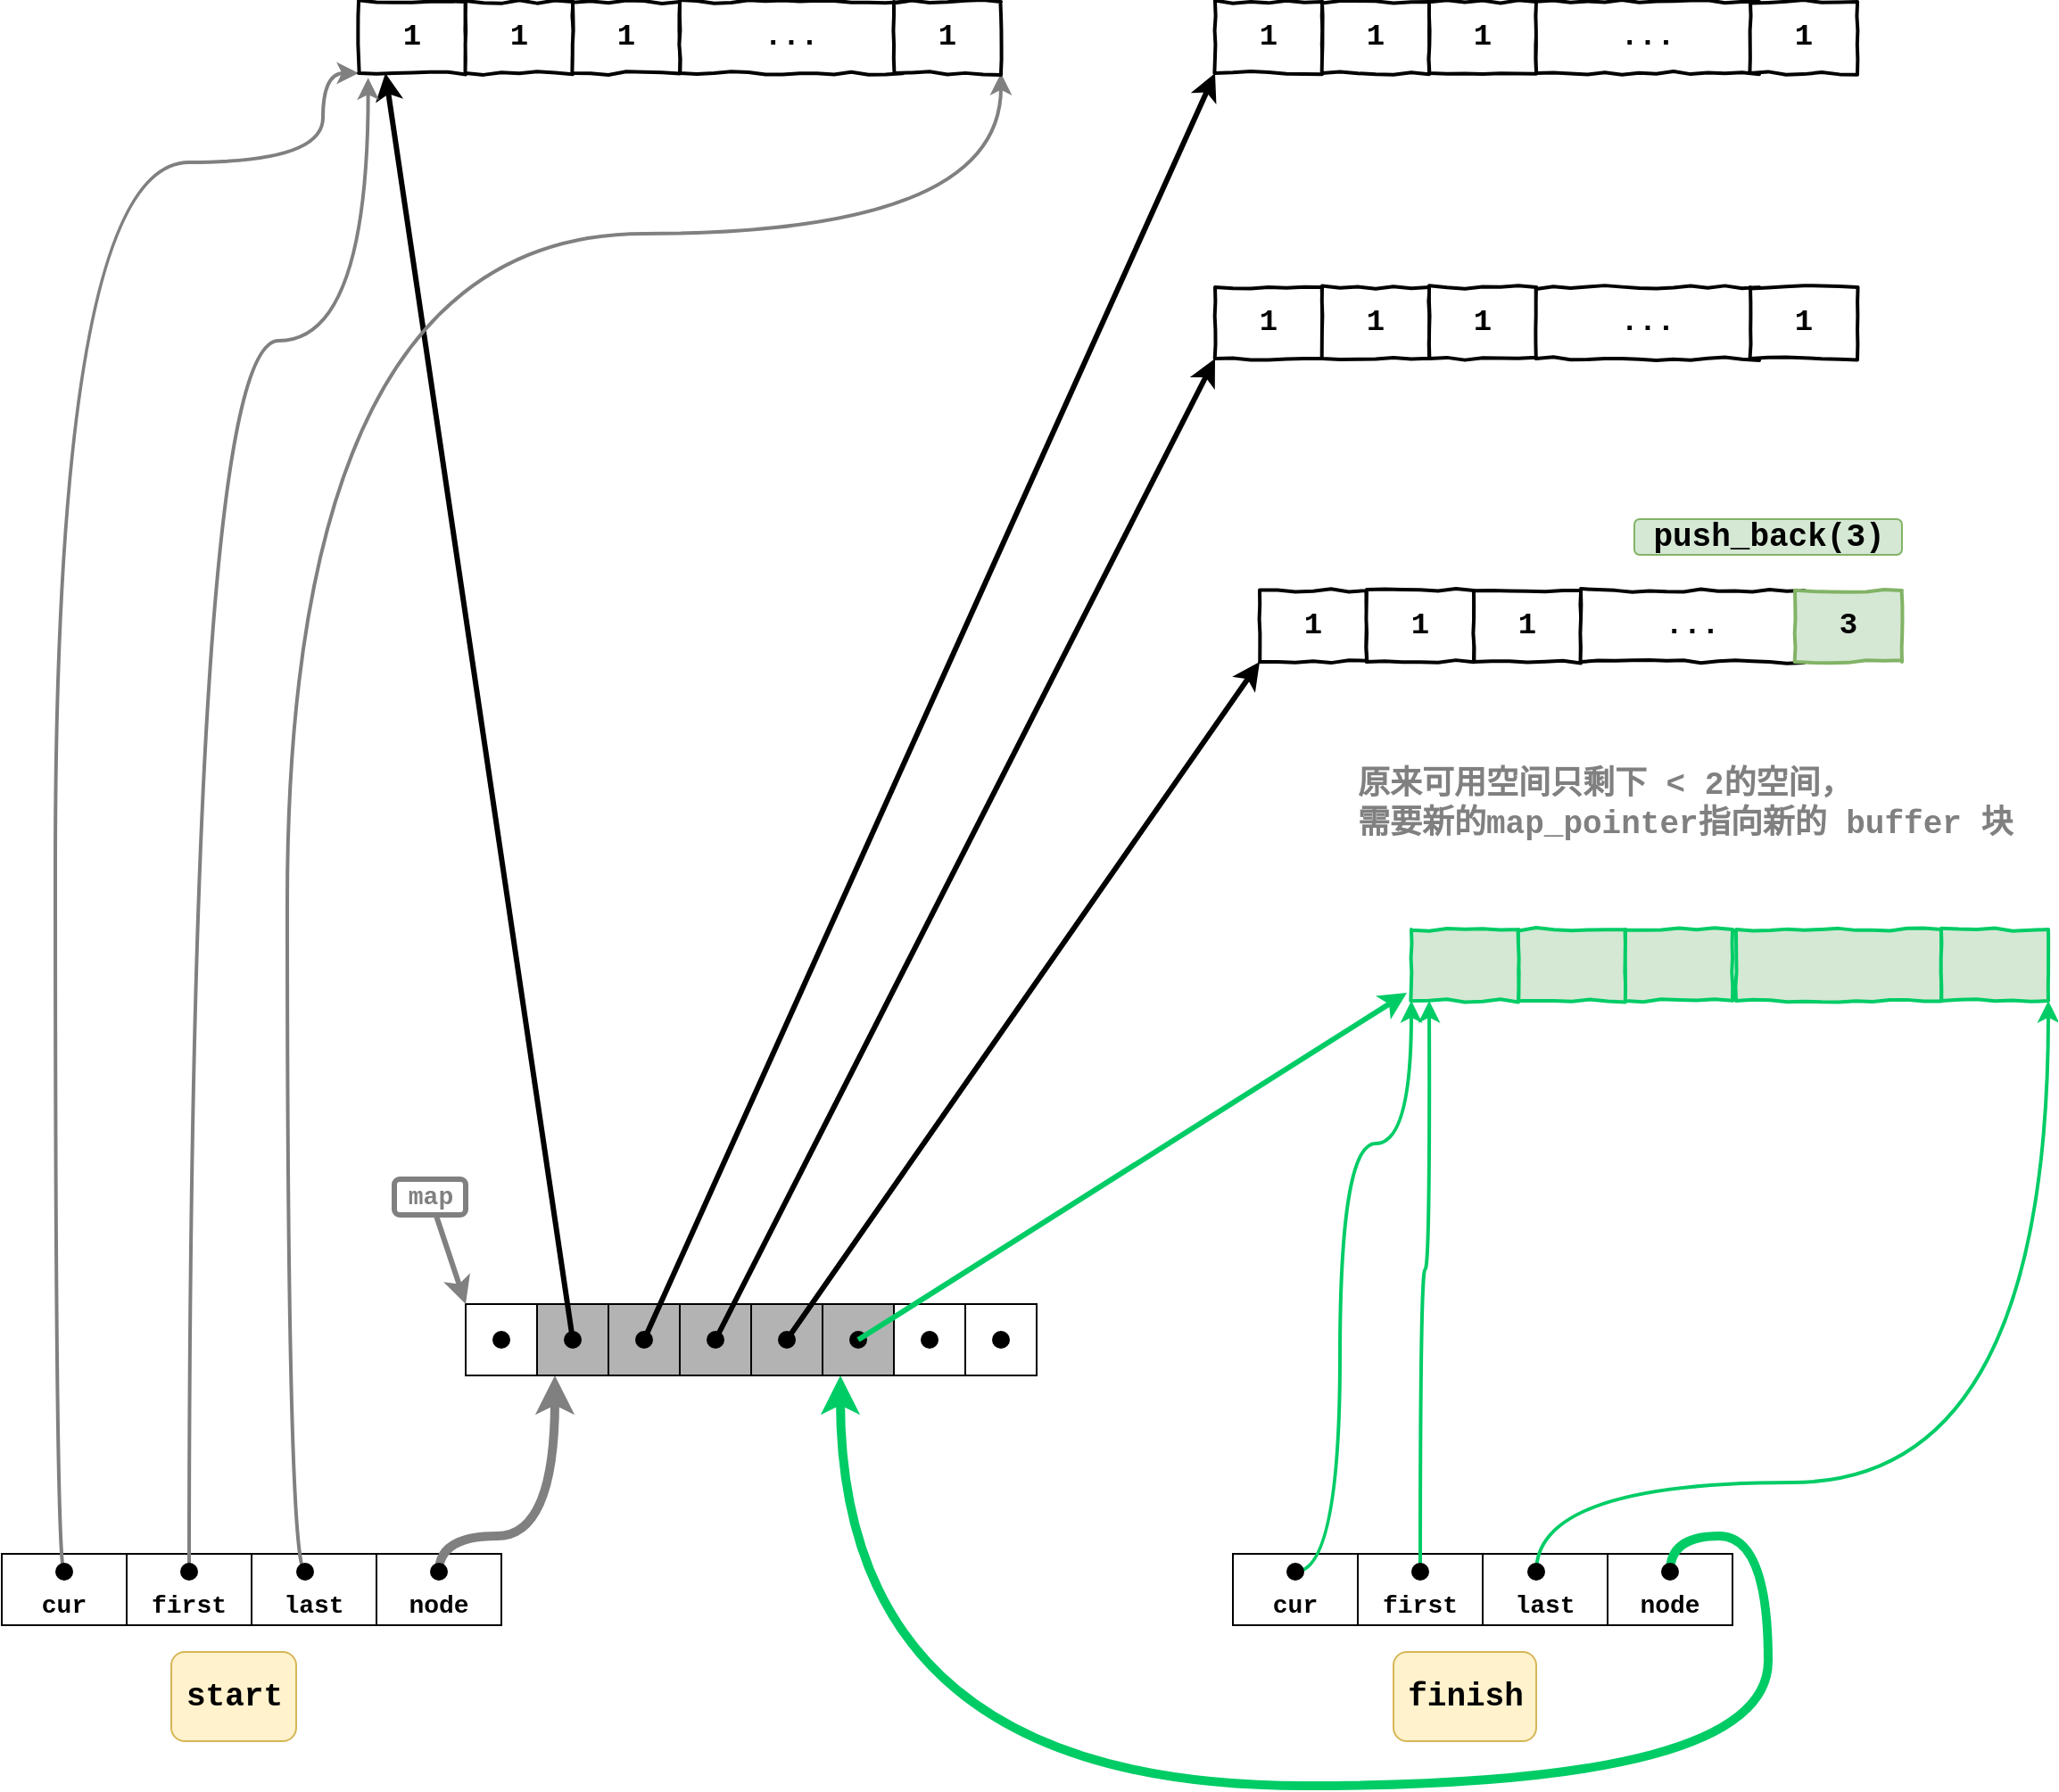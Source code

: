 <mxfile version="14.8.0" type="device"><diagram id="y7Ph8s2Iqi5CX6gG-_9M" name="第 1 页"><mxGraphModel dx="2317" dy="2072" grid="1" gridSize="10" guides="1" tooltips="1" connect="1" arrows="1" fold="1" page="1" pageScale="1" pageWidth="827" pageHeight="1169" math="0" shadow="0"><root><mxCell id="0"/><mxCell id="1" parent="0"/><mxCell id="33AfKhMXFvNYvfcDhJCF-1" value="" style="rounded=0;whiteSpace=wrap;html=1;fillColor=#B3B3B3;" parent="1" vertex="1"><mxGeometry x="-260" y="720" width="40" height="40" as="geometry"/></mxCell><mxCell id="33AfKhMXFvNYvfcDhJCF-3" value="" style="rounded=0;whiteSpace=wrap;html=1;fillColor=#B3B3B3;" parent="1" vertex="1"><mxGeometry x="-220" y="720" width="40" height="40" as="geometry"/></mxCell><mxCell id="33AfKhMXFvNYvfcDhJCF-4" value="" style="rounded=0;whiteSpace=wrap;html=1;fontColor=#808080;fillColor=#B3B3B3;" parent="1" vertex="1"><mxGeometry x="-180" y="720" width="40" height="40" as="geometry"/></mxCell><mxCell id="33AfKhMXFvNYvfcDhJCF-6" value="" style="rounded=0;whiteSpace=wrap;html=1;" parent="1" vertex="1"><mxGeometry x="-380" y="720" width="40" height="40" as="geometry"/></mxCell><mxCell id="33AfKhMXFvNYvfcDhJCF-7" value="" style="rounded=0;whiteSpace=wrap;html=1;fillColor=#B3B3B3;" parent="1" vertex="1"><mxGeometry x="-340" y="720" width="40" height="40" as="geometry"/></mxCell><mxCell id="33AfKhMXFvNYvfcDhJCF-8" value="" style="rounded=0;whiteSpace=wrap;html=1;fillColor=#B3B3B3;" parent="1" vertex="1"><mxGeometry x="-300" y="720" width="40" height="40" as="geometry"/></mxCell><mxCell id="33AfKhMXFvNYvfcDhJCF-20" value="&lt;font face=&quot;Courier New&quot; style=&quot;font-size: 14px&quot;&gt;&lt;span&gt;&lt;br&gt;cur&lt;/span&gt;&lt;/font&gt;" style="rounded=0;whiteSpace=wrap;html=1;fontStyle=1" parent="1" vertex="1"><mxGeometry x="50" y="860" width="70" height="40" as="geometry"/></mxCell><mxCell id="33AfKhMXFvNYvfcDhJCF-21" value="&lt;font style=&quot;font-size: 14px&quot; face=&quot;Courier New&quot;&gt;&lt;br&gt;first&lt;/font&gt;" style="rounded=0;whiteSpace=wrap;html=1;fontStyle=1" parent="1" vertex="1"><mxGeometry x="120" y="860" width="70" height="40" as="geometry"/></mxCell><mxCell id="33AfKhMXFvNYvfcDhJCF-24" value="&lt;font style=&quot;font-size: 14px&quot; face=&quot;Courier New&quot;&gt;&lt;br&gt;last&lt;/font&gt;" style="rounded=0;whiteSpace=wrap;html=1;fontStyle=1" parent="1" vertex="1"><mxGeometry x="190" y="860" width="70" height="40" as="geometry"/></mxCell><mxCell id="33AfKhMXFvNYvfcDhJCF-25" value="&lt;font style=&quot;font-size: 14px&quot; face=&quot;Courier New&quot;&gt;&lt;br&gt;node&lt;/font&gt;" style="rounded=0;whiteSpace=wrap;html=1;fontStyle=1" parent="1" vertex="1"><mxGeometry x="260" y="860" width="70" height="40" as="geometry"/></mxCell><mxCell id="33AfKhMXFvNYvfcDhJCF-28" style="rounded=0;orthogonalLoop=1;jettySize=auto;html=1;entryX=0;entryY=0;entryDx=0;entryDy=0;strokeWidth=3;strokeColor=#808080;" parent="1" source="33AfKhMXFvNYvfcDhJCF-27" target="33AfKhMXFvNYvfcDhJCF-6" edge="1"><mxGeometry relative="1" as="geometry"/></mxCell><mxCell id="33AfKhMXFvNYvfcDhJCF-27" value="&lt;font face=&quot;Courier New&quot; style=&quot;font-size: 14px&quot; color=&quot;#808080&quot;&gt;&lt;b&gt;map&lt;/b&gt;&lt;/font&gt;" style="text;html=1;align=center;verticalAlign=middle;resizable=0;points=[];autosize=1;fontColor=#333333;rounded=1;strokeWidth=3;strokeColor=#808080;" parent="1" vertex="1"><mxGeometry x="-420" y="650" width="40" height="20" as="geometry"/></mxCell><mxCell id="33AfKhMXFvNYvfcDhJCF-34" value="" style="shape=waypoint;sketch=0;fillStyle=solid;size=6;pointerEvents=1;points=[];fillColor=none;resizable=0;rotatable=0;perimeter=centerPerimeter;snapToPoint=1;rounded=1;strokeWidth=3;" parent="1" vertex="1"><mxGeometry x="-380" y="720" width="40" height="40" as="geometry"/></mxCell><mxCell id="MjodUFUl4oMZJSIOe9SV-79" style="rounded=0;orthogonalLoop=1;jettySize=auto;html=1;entryX=0.25;entryY=1;entryDx=0;entryDy=0;fontFamily=Courier New;fontSize=18;fontColor=#808080;strokeWidth=3;" parent="1" source="33AfKhMXFvNYvfcDhJCF-35" target="MjodUFUl4oMZJSIOe9SV-71" edge="1"><mxGeometry relative="1" as="geometry"/></mxCell><mxCell id="33AfKhMXFvNYvfcDhJCF-35" value="" style="shape=waypoint;sketch=0;fillStyle=solid;size=6;pointerEvents=1;points=[];fillColor=none;resizable=0;rotatable=0;perimeter=centerPerimeter;snapToPoint=1;rounded=1;strokeWidth=3;" parent="1" vertex="1"><mxGeometry x="-340" y="720" width="40" height="40" as="geometry"/></mxCell><mxCell id="MjodUFUl4oMZJSIOe9SV-37" style="rounded=0;orthogonalLoop=1;jettySize=auto;html=1;entryX=0;entryY=1;entryDx=0;entryDy=0;strokeWidth=3;" parent="1" source="33AfKhMXFvNYvfcDhJCF-36" target="MjodUFUl4oMZJSIOe9SV-1" edge="1"><mxGeometry relative="1" as="geometry"/></mxCell><mxCell id="33AfKhMXFvNYvfcDhJCF-36" value="" style="shape=waypoint;sketch=0;fillStyle=solid;size=6;pointerEvents=1;points=[];fillColor=none;resizable=0;rotatable=0;perimeter=centerPerimeter;snapToPoint=1;rounded=1;strokeWidth=3;" parent="1" vertex="1"><mxGeometry x="-300" y="720" width="40" height="40" as="geometry"/></mxCell><mxCell id="MjodUFUl4oMZJSIOe9SV-38" style="edgeStyle=none;rounded=0;orthogonalLoop=1;jettySize=auto;html=1;entryX=0;entryY=1;entryDx=0;entryDy=0;strokeWidth=3;" parent="1" source="33AfKhMXFvNYvfcDhJCF-37" edge="1"><mxGeometry relative="1" as="geometry"><mxPoint x="40" y="190" as="targetPoint"/></mxGeometry></mxCell><mxCell id="33AfKhMXFvNYvfcDhJCF-37" value="" style="shape=waypoint;sketch=0;fillStyle=solid;size=6;pointerEvents=1;points=[];fillColor=none;resizable=0;rotatable=0;perimeter=centerPerimeter;snapToPoint=1;rounded=1;strokeWidth=3;" parent="1" vertex="1"><mxGeometry x="-260" y="720" width="40" height="40" as="geometry"/></mxCell><mxCell id="MjodUFUl4oMZJSIOe9SV-106" style="edgeStyle=none;rounded=0;orthogonalLoop=1;jettySize=auto;html=1;entryX=0;entryY=1;entryDx=0;entryDy=0;fontFamily=Courier New;fontSize=18;fontColor=#808080;strokeColor=#000000;strokeWidth=3;" parent="1" source="33AfKhMXFvNYvfcDhJCF-38" target="MjodUFUl4oMZJSIOe9SV-97" edge="1"><mxGeometry relative="1" as="geometry"/></mxCell><mxCell id="33AfKhMXFvNYvfcDhJCF-38" value="" style="shape=waypoint;sketch=0;fillStyle=solid;size=6;pointerEvents=1;points=[];resizable=0;rotatable=0;perimeter=centerPerimeter;snapToPoint=1;rounded=1;strokeWidth=3;fillColor=#B3B3B3;" parent="1" vertex="1"><mxGeometry x="-220" y="720" width="40" height="40" as="geometry"/></mxCell><mxCell id="33AfKhMXFvNYvfcDhJCF-40" value="" style="shape=waypoint;sketch=0;fillStyle=solid;size=6;pointerEvents=1;points=[];fillColor=none;resizable=0;rotatable=0;perimeter=centerPerimeter;snapToPoint=1;rounded=1;strokeWidth=3;" parent="1" vertex="1"><mxGeometry x="-180" y="720" width="40" height="40" as="geometry"/></mxCell><mxCell id="MjodUFUl4oMZJSIOe9SV-122" style="edgeStyle=orthogonalEdgeStyle;curved=1;rounded=0;orthogonalLoop=1;jettySize=auto;html=1;fontFamily=Courier New;fontSize=18;fontColor=#808080;strokeWidth=2;entryX=0;entryY=1;entryDx=0;entryDy=0;strokeColor=#00CC66;" parent="1" source="33AfKhMXFvNYvfcDhJCF-43" target="MjodUFUl4oMZJSIOe9SV-109" edge="1"><mxGeometry relative="1" as="geometry"><mxPoint x="140" y="570" as="targetPoint"/><Array as="points"><mxPoint x="110" y="870"/><mxPoint x="110" y="630"/><mxPoint x="150" y="630"/></Array></mxGeometry></mxCell><mxCell id="33AfKhMXFvNYvfcDhJCF-43" value="" style="shape=waypoint;sketch=0;fillStyle=solid;size=6;pointerEvents=1;points=[];fillColor=none;resizable=0;rotatable=0;perimeter=centerPerimeter;snapToPoint=1;rounded=1;strokeWidth=3;" parent="1" vertex="1"><mxGeometry x="65" y="850" width="40" height="40" as="geometry"/></mxCell><mxCell id="MjodUFUl4oMZJSIOe9SV-121" style="edgeStyle=orthogonalEdgeStyle;curved=1;rounded=0;orthogonalLoop=1;jettySize=auto;html=1;fontFamily=Courier New;fontSize=18;fontColor=#808080;strokeWidth=2;strokeColor=#00CC66;" parent="1" source="33AfKhMXFvNYvfcDhJCF-44" edge="1"><mxGeometry relative="1" as="geometry"><mxPoint x="160" y="550" as="targetPoint"/></mxGeometry></mxCell><mxCell id="33AfKhMXFvNYvfcDhJCF-44" value="" style="shape=waypoint;sketch=0;fillStyle=solid;size=6;pointerEvents=1;points=[];fillColor=none;resizable=0;rotatable=0;perimeter=centerPerimeter;snapToPoint=1;rounded=1;strokeWidth=3;" parent="1" vertex="1"><mxGeometry x="135" y="850" width="40" height="40" as="geometry"/></mxCell><mxCell id="MjodUFUl4oMZJSIOe9SV-117" style="edgeStyle=orthogonalEdgeStyle;curved=1;rounded=0;orthogonalLoop=1;jettySize=auto;html=1;entryX=1;entryY=1;entryDx=0;entryDy=0;fontFamily=Courier New;fontSize=18;fontColor=#808080;strokeWidth=2;strokeColor=#00CC66;" parent="1" source="33AfKhMXFvNYvfcDhJCF-45" target="MjodUFUl4oMZJSIOe9SV-36" edge="1"><mxGeometry relative="1" as="geometry"><Array as="points"><mxPoint x="220" y="820"/><mxPoint x="507" y="820"/></Array></mxGeometry></mxCell><mxCell id="33AfKhMXFvNYvfcDhJCF-45" value="" style="shape=waypoint;sketch=0;fillStyle=solid;size=6;pointerEvents=1;points=[];fillColor=none;resizable=0;rotatable=0;perimeter=centerPerimeter;snapToPoint=1;rounded=1;strokeWidth=3;" parent="1" vertex="1"><mxGeometry x="200" y="850" width="40" height="40" as="geometry"/></mxCell><mxCell id="MjodUFUl4oMZJSIOe9SV-47" style="edgeStyle=orthogonalEdgeStyle;curved=1;rounded=0;orthogonalLoop=1;jettySize=auto;html=1;strokeWidth=5;fillColor=#fff2cc;entryX=0.25;entryY=1;entryDx=0;entryDy=0;strokeColor=#00CC66;" parent="1" source="33AfKhMXFvNYvfcDhJCF-46" target="33AfKhMXFvNYvfcDhJCF-4" edge="1"><mxGeometry relative="1" as="geometry"><mxPoint x="-160" y="770" as="targetPoint"/><Array as="points"><mxPoint x="295" y="850"/><mxPoint x="350" y="850"/><mxPoint x="350" y="990"/><mxPoint x="-170" y="990"/></Array></mxGeometry></mxCell><mxCell id="33AfKhMXFvNYvfcDhJCF-46" value="" style="shape=waypoint;sketch=0;fillStyle=solid;size=6;pointerEvents=1;points=[];fillColor=none;resizable=0;rotatable=0;perimeter=centerPerimeter;snapToPoint=1;rounded=1;strokeWidth=3;" parent="1" vertex="1"><mxGeometry x="275" y="850" width="40" height="40" as="geometry"/></mxCell><mxCell id="33AfKhMXFvNYvfcDhJCF-55" value="&lt;b&gt;&lt;font face=&quot;Courier New&quot; style=&quot;font-size: 18px&quot;&gt;&lt;br&gt;finish&lt;br&gt;&lt;br&gt;&lt;/font&gt;&lt;/b&gt;" style="text;html=1;align=center;verticalAlign=middle;resizable=0;points=[];autosize=1;strokeColor=#d6b656;fillColor=#fff2cc;rounded=1;" parent="1" vertex="1"><mxGeometry x="140" y="915" width="80" height="50" as="geometry"/></mxCell><mxCell id="MjodUFUl4oMZJSIOe9SV-1" value="1" style="rounded=0;whiteSpace=wrap;html=1;fontFamily=Courier New;fontSize=17;fontStyle=1;comic=1;jiggle=2;strokeWidth=2;" parent="1" vertex="1"><mxGeometry x="40" y="-10" width="60" height="40" as="geometry"/></mxCell><mxCell id="MjodUFUl4oMZJSIOe9SV-2" value="1" style="rounded=0;whiteSpace=wrap;html=1;fontFamily=Courier New;fontSize=17;fontStyle=1;comic=1;jiggle=2;strokeWidth=2;" parent="1" vertex="1"><mxGeometry x="100" y="-10" width="60" height="40" as="geometry"/></mxCell><mxCell id="MjodUFUl4oMZJSIOe9SV-3" value="1" style="rounded=0;whiteSpace=wrap;html=1;fontFamily=Courier New;fontSize=17;fontStyle=1;comic=1;jiggle=2;strokeWidth=2;" parent="1" vertex="1"><mxGeometry x="160" y="-10" width="60" height="40" as="geometry"/></mxCell><mxCell id="MjodUFUl4oMZJSIOe9SV-7" value="&lt;span style=&quot;font-size: 17px;&quot;&gt;&lt;font style=&quot;font-size: 17px;&quot;&gt;...&lt;/font&gt;&lt;/span&gt;" style="rounded=0;whiteSpace=wrap;html=1;fontFamily=Courier New;fontSize=17;fontStyle=1;comic=1;jiggle=2;strokeWidth=2;" parent="1" vertex="1"><mxGeometry x="220" y="-10" width="125" height="40" as="geometry"/></mxCell><mxCell id="MjodUFUl4oMZJSIOe9SV-9" value="1" style="rounded=0;whiteSpace=wrap;html=1;fontFamily=Courier New;fontSize=17;fontStyle=1;comic=1;jiggle=2;strokeWidth=2;" parent="1" vertex="1"><mxGeometry x="340" y="-10" width="60" height="40" as="geometry"/></mxCell><mxCell id="MjodUFUl4oMZJSIOe9SV-10" value="&lt;font face=&quot;Courier New&quot; style=&quot;font-size: 14px&quot;&gt;&lt;span&gt;&lt;br&gt;cur&lt;/span&gt;&lt;/font&gt;" style="rounded=0;whiteSpace=wrap;html=1;fontStyle=1" parent="1" vertex="1"><mxGeometry x="-640" y="860" width="70" height="40" as="geometry"/></mxCell><mxCell id="MjodUFUl4oMZJSIOe9SV-11" value="&lt;font style=&quot;font-size: 14px&quot; face=&quot;Courier New&quot;&gt;&lt;br&gt;first&lt;/font&gt;" style="rounded=0;whiteSpace=wrap;html=1;fontStyle=1" parent="1" vertex="1"><mxGeometry x="-570" y="860" width="70" height="40" as="geometry"/></mxCell><mxCell id="MjodUFUl4oMZJSIOe9SV-12" value="&lt;font style=&quot;font-size: 14px&quot; face=&quot;Courier New&quot;&gt;&lt;br&gt;last&lt;/font&gt;" style="rounded=0;whiteSpace=wrap;html=1;fontStyle=1" parent="1" vertex="1"><mxGeometry x="-500" y="860" width="70" height="40" as="geometry"/></mxCell><mxCell id="MjodUFUl4oMZJSIOe9SV-13" value="&lt;font style=&quot;font-size: 14px&quot; face=&quot;Courier New&quot;&gt;&lt;br&gt;node&lt;/font&gt;" style="rounded=0;whiteSpace=wrap;html=1;fontStyle=1" parent="1" vertex="1"><mxGeometry x="-430" y="860" width="70" height="40" as="geometry"/></mxCell><mxCell id="MjodUFUl4oMZJSIOe9SV-118" style="edgeStyle=orthogonalEdgeStyle;curved=1;rounded=0;orthogonalLoop=1;jettySize=auto;html=1;fontFamily=Courier New;fontSize=18;fontColor=#808080;strokeColor=#808080;strokeWidth=2;" parent="1" source="MjodUFUl4oMZJSIOe9SV-14" edge="1"><mxGeometry relative="1" as="geometry"><mxPoint x="-440" y="30" as="targetPoint"/><Array as="points"><mxPoint x="-610" y="870"/><mxPoint x="-610" y="80"/><mxPoint x="-460" y="80"/><mxPoint x="-460" y="30"/></Array></mxGeometry></mxCell><mxCell id="MjodUFUl4oMZJSIOe9SV-14" value="" style="shape=waypoint;sketch=0;fillStyle=solid;size=6;pointerEvents=1;points=[];fillColor=none;resizable=0;rotatable=0;perimeter=centerPerimeter;snapToPoint=1;rounded=1;strokeWidth=3;" parent="1" vertex="1"><mxGeometry x="-625" y="850" width="40" height="40" as="geometry"/></mxCell><mxCell id="MjodUFUl4oMZJSIOe9SV-119" style="edgeStyle=orthogonalEdgeStyle;curved=1;rounded=0;orthogonalLoop=1;jettySize=auto;html=1;fontFamily=Courier New;fontSize=18;fontColor=#808080;strokeColor=#808080;strokeWidth=2;entryX=0.089;entryY=1.067;entryDx=0;entryDy=0;entryPerimeter=0;" parent="1" source="MjodUFUl4oMZJSIOe9SV-15" target="MjodUFUl4oMZJSIOe9SV-71" edge="1"><mxGeometry relative="1" as="geometry"><mxPoint x="-450" y="50" as="targetPoint"/><Array as="points"><mxPoint x="-535" y="180"/><mxPoint x="-435" y="180"/></Array></mxGeometry></mxCell><mxCell id="MjodUFUl4oMZJSIOe9SV-15" value="" style="shape=waypoint;sketch=0;fillStyle=solid;size=6;pointerEvents=1;points=[];fillColor=none;resizable=0;rotatable=0;perimeter=centerPerimeter;snapToPoint=1;rounded=1;strokeWidth=3;" parent="1" vertex="1"><mxGeometry x="-555" y="850" width="40" height="40" as="geometry"/></mxCell><mxCell id="MjodUFUl4oMZJSIOe9SV-120" style="edgeStyle=orthogonalEdgeStyle;curved=1;rounded=0;orthogonalLoop=1;jettySize=auto;html=1;entryX=1;entryY=1;entryDx=0;entryDy=0;fontFamily=Courier New;fontSize=18;fontColor=#808080;strokeColor=#808080;strokeWidth=2;" parent="1" source="MjodUFUl4oMZJSIOe9SV-16" target="MjodUFUl4oMZJSIOe9SV-75" edge="1"><mxGeometry relative="1" as="geometry"><Array as="points"><mxPoint x="-480" y="870"/><mxPoint x="-480" y="120"/><mxPoint x="-80" y="120"/></Array></mxGeometry></mxCell><mxCell id="MjodUFUl4oMZJSIOe9SV-16" value="" style="shape=waypoint;sketch=0;fillStyle=solid;size=6;pointerEvents=1;points=[];fillColor=none;resizable=0;rotatable=0;perimeter=centerPerimeter;snapToPoint=1;rounded=1;strokeWidth=3;" parent="1" vertex="1"><mxGeometry x="-490" y="850" width="40" height="40" as="geometry"/></mxCell><mxCell id="MjodUFUl4oMZJSIOe9SV-46" style="edgeStyle=orthogonalEdgeStyle;curved=1;rounded=0;orthogonalLoop=1;jettySize=auto;html=1;strokeWidth=5;fillColor=#fff2cc;strokeColor=#808080;entryX=0.25;entryY=1;entryDx=0;entryDy=0;" parent="1" source="MjodUFUl4oMZJSIOe9SV-17" target="33AfKhMXFvNYvfcDhJCF-7" edge="1"><mxGeometry relative="1" as="geometry"><mxPoint x="-330" y="770" as="targetPoint"/><Array as="points"><mxPoint x="-395" y="850"/><mxPoint x="-330" y="850"/></Array></mxGeometry></mxCell><mxCell id="MjodUFUl4oMZJSIOe9SV-17" value="" style="shape=waypoint;sketch=0;fillStyle=solid;size=6;pointerEvents=1;points=[];fillColor=none;resizable=0;rotatable=0;perimeter=centerPerimeter;snapToPoint=1;rounded=1;strokeWidth=3;" parent="1" vertex="1"><mxGeometry x="-415" y="850" width="40" height="40" as="geometry"/></mxCell><mxCell id="MjodUFUl4oMZJSIOe9SV-18" value="&lt;b&gt;&lt;font face=&quot;Courier New&quot; style=&quot;font-size: 18px&quot;&gt;&lt;br&gt;start&lt;br&gt;&lt;br&gt;&lt;/font&gt;&lt;/b&gt;" style="text;html=1;align=center;verticalAlign=middle;resizable=0;points=[];autosize=1;strokeColor=#d6b656;fillColor=#fff2cc;rounded=1;" parent="1" vertex="1"><mxGeometry x="-545" y="915" width="70" height="50" as="geometry"/></mxCell><mxCell id="MjodUFUl4oMZJSIOe9SV-34" value="" style="rounded=0;whiteSpace=wrap;html=1;fillColor=#d5e8d4;sketch=0;strokeColor=#00CC66;strokeWidth=2;comic=1;jiggle=2;" parent="1" vertex="1"><mxGeometry x="210" y="510" width="60" height="40" as="geometry"/></mxCell><mxCell id="MjodUFUl4oMZJSIOe9SV-35" value="" style="rounded=0;whiteSpace=wrap;html=1;sketch=0;fillColor=#d5e8d4;shadow=0;strokeColor=#00CC66;strokeWidth=2;comic=1;jiggle=2;" parent="1" vertex="1"><mxGeometry x="332" y="510" width="115" height="40" as="geometry"/></mxCell><mxCell id="MjodUFUl4oMZJSIOe9SV-36" value="" style="rounded=0;whiteSpace=wrap;html=1;fillColor=#d5e8d4;shadow=0;sketch=0;strokeColor=#00CC66;strokeWidth=2;comic=1;jiggle=2;" parent="1" vertex="1"><mxGeometry x="447" y="510" width="60" height="40" as="geometry"/></mxCell><mxCell id="MjodUFUl4oMZJSIOe9SV-58" value="" style="rounded=0;whiteSpace=wrap;html=1;" parent="1" vertex="1"><mxGeometry x="-140" y="720" width="40" height="40" as="geometry"/></mxCell><mxCell id="MjodUFUl4oMZJSIOe9SV-59" value="" style="rounded=0;whiteSpace=wrap;html=1;" parent="1" vertex="1"><mxGeometry x="-100" y="720" width="40" height="40" as="geometry"/></mxCell><mxCell id="MjodUFUl4oMZJSIOe9SV-60" value="" style="shape=waypoint;sketch=0;fillStyle=solid;size=6;pointerEvents=1;points=[];fillColor=none;resizable=0;rotatable=0;perimeter=centerPerimeter;snapToPoint=1;rounded=1;strokeWidth=3;" parent="1" vertex="1"><mxGeometry x="-140" y="720" width="40" height="40" as="geometry"/></mxCell><mxCell id="MjodUFUl4oMZJSIOe9SV-61" value="" style="shape=waypoint;sketch=0;fillStyle=solid;size=6;pointerEvents=1;points=[];fillColor=none;resizable=0;rotatable=0;perimeter=centerPerimeter;snapToPoint=1;rounded=1;strokeWidth=3;" parent="1" vertex="1"><mxGeometry x="-100" y="720" width="40" height="40" as="geometry"/></mxCell><mxCell id="MjodUFUl4oMZJSIOe9SV-62" value="1" style="rounded=0;whiteSpace=wrap;html=1;fontFamily=Courier New;fontSize=17;fontStyle=1;comic=1;strokeWidth=2;jiggle=2;" parent="1" vertex="1"><mxGeometry x="40" y="150" width="60" height="40" as="geometry"/></mxCell><mxCell id="MjodUFUl4oMZJSIOe9SV-63" value="1" style="rounded=0;whiteSpace=wrap;html=1;fontFamily=Courier New;fontSize=17;fontStyle=1;comic=1;strokeWidth=2;jiggle=2;" parent="1" vertex="1"><mxGeometry x="100" y="150" width="60" height="40" as="geometry"/></mxCell><mxCell id="MjodUFUl4oMZJSIOe9SV-64" value="1" style="rounded=0;whiteSpace=wrap;html=1;fontFamily=Courier New;fontSize=17;fontStyle=1;comic=1;strokeWidth=2;jiggle=2;" parent="1" vertex="1"><mxGeometry x="160" y="150" width="60" height="40" as="geometry"/></mxCell><mxCell id="MjodUFUl4oMZJSIOe9SV-65" value="&lt;span style=&quot;font-size: 17px;&quot;&gt;&lt;font style=&quot;font-size: 17px;&quot;&gt;...&lt;/font&gt;&lt;/span&gt;" style="rounded=0;whiteSpace=wrap;html=1;fontFamily=Courier New;fontSize=17;fontStyle=1;comic=1;strokeWidth=2;jiggle=2;" parent="1" vertex="1"><mxGeometry x="220" y="150" width="125" height="40" as="geometry"/></mxCell><mxCell id="MjodUFUl4oMZJSIOe9SV-66" value="1" style="rounded=0;whiteSpace=wrap;html=1;fontFamily=Courier New;fontSize=17;fontStyle=1;comic=1;strokeWidth=2;jiggle=2;" parent="1" vertex="1"><mxGeometry x="340" y="150" width="60" height="40" as="geometry"/></mxCell><mxCell id="MjodUFUl4oMZJSIOe9SV-71" value="1" style="rounded=0;whiteSpace=wrap;html=1;fontFamily=Courier New;fontSize=17;fontStyle=1;comic=1;jiggle=2;strokeWidth=2;" parent="1" vertex="1"><mxGeometry x="-440" y="-10" width="60" height="40" as="geometry"/></mxCell><mxCell id="MjodUFUl4oMZJSIOe9SV-72" value="1" style="rounded=0;whiteSpace=wrap;html=1;fontFamily=Courier New;fontSize=17;fontStyle=1;comic=1;jiggle=2;strokeWidth=2;" parent="1" vertex="1"><mxGeometry x="-380" y="-10" width="60" height="40" as="geometry"/></mxCell><mxCell id="MjodUFUl4oMZJSIOe9SV-73" value="1" style="rounded=0;whiteSpace=wrap;html=1;fontFamily=Courier New;fontSize=17;fontStyle=1;comic=1;jiggle=2;strokeWidth=2;" parent="1" vertex="1"><mxGeometry x="-320" y="-10" width="60" height="40" as="geometry"/></mxCell><mxCell id="MjodUFUl4oMZJSIOe9SV-74" value="&lt;span style=&quot;font-size: 17px;&quot;&gt;&lt;font style=&quot;font-size: 17px;&quot;&gt;...&lt;/font&gt;&lt;/span&gt;" style="rounded=0;whiteSpace=wrap;html=1;fontFamily=Courier New;fontSize=17;fontStyle=1;comic=1;jiggle=2;strokeWidth=2;" parent="1" vertex="1"><mxGeometry x="-260" y="-10" width="125" height="40" as="geometry"/></mxCell><mxCell id="MjodUFUl4oMZJSIOe9SV-75" value="1" style="rounded=0;whiteSpace=wrap;html=1;fontFamily=Courier New;fontSize=17;fontStyle=1;comic=1;jiggle=2;strokeWidth=2;" parent="1" vertex="1"><mxGeometry x="-140" y="-10" width="60" height="40" as="geometry"/></mxCell><mxCell id="MjodUFUl4oMZJSIOe9SV-96" style="rounded=0;orthogonalLoop=1;jettySize=auto;html=1;fontFamily=Courier New;fontSize=18;fontColor=#808080;strokeWidth=3;entryX=-0.042;entryY=0.888;entryDx=0;entryDy=0;entryPerimeter=0;strokeColor=#00CC66;" parent="1" source="33AfKhMXFvNYvfcDhJCF-40" target="MjodUFUl4oMZJSIOe9SV-109" edge="1"><mxGeometry relative="1" as="geometry"><mxPoint x="125" y="550" as="targetPoint"/></mxGeometry></mxCell><mxCell id="MjodUFUl4oMZJSIOe9SV-97" value="1" style="rounded=0;whiteSpace=wrap;html=1;fontFamily=Courier New;fontSize=17;fontStyle=1;strokeWidth=2;comic=1;jiggle=2;" parent="1" vertex="1"><mxGeometry x="65" y="320" width="60" height="40" as="geometry"/></mxCell><mxCell id="MjodUFUl4oMZJSIOe9SV-98" value="1" style="rounded=0;whiteSpace=wrap;html=1;fontFamily=Courier New;fontSize=17;fontStyle=1;strokeWidth=2;comic=1;jiggle=2;" parent="1" vertex="1"><mxGeometry x="125" y="320" width="60" height="40" as="geometry"/></mxCell><mxCell id="MjodUFUl4oMZJSIOe9SV-99" value="1" style="rounded=0;whiteSpace=wrap;html=1;fontFamily=Courier New;fontSize=17;fontStyle=1;strokeWidth=2;comic=1;jiggle=2;" parent="1" vertex="1"><mxGeometry x="185" y="320" width="60" height="40" as="geometry"/></mxCell><mxCell id="MjodUFUl4oMZJSIOe9SV-100" value="&lt;span style=&quot;font-size: 17px;&quot;&gt;&lt;font style=&quot;font-size: 17px;&quot;&gt;...&lt;/font&gt;&lt;/span&gt;" style="rounded=0;whiteSpace=wrap;html=1;fontFamily=Courier New;fontSize=17;fontStyle=1;strokeWidth=2;comic=1;jiggle=2;" parent="1" vertex="1"><mxGeometry x="245" y="320" width="125" height="40" as="geometry"/></mxCell><mxCell id="MjodUFUl4oMZJSIOe9SV-101" value="3" style="rounded=0;whiteSpace=wrap;html=1;fontFamily=Courier New;fontSize=17;fontStyle=1;strokeWidth=2;comic=1;jiggle=2;fillColor=#d5e8d4;strokeColor=#82b366;" parent="1" vertex="1"><mxGeometry x="365" y="320" width="60" height="40" as="geometry"/></mxCell><mxCell id="MjodUFUl4oMZJSIOe9SV-109" value="" style="rounded=0;whiteSpace=wrap;html=1;fillColor=#d5e8d4;sketch=0;strokeColor=#00CC66;strokeWidth=2;comic=1;jiggle=2;" parent="1" vertex="1"><mxGeometry x="150" y="510" width="60" height="40" as="geometry"/></mxCell><mxCell id="MjodUFUl4oMZJSIOe9SV-112" value="" style="rounded=0;whiteSpace=wrap;html=1;fillColor=#d5e8d4;sketch=0;strokeColor=#00CC66;strokeWidth=2;comic=1;jiggle=2;" parent="1" vertex="1"><mxGeometry x="270" y="510" width="60" height="40" as="geometry"/></mxCell><mxCell id="dXMjeR9eMbNNZwhzFZud-1" value="&lt;b&gt;&lt;font face=&quot;Courier New&quot; style=&quot;font-size: 18px&quot;&gt;push_back(3)&lt;/font&gt;&lt;/b&gt;" style="text;html=1;align=center;verticalAlign=middle;resizable=0;points=[];autosize=1;strokeColor=#82b366;fillColor=#d5e8d4;rounded=1;" vertex="1" parent="1"><mxGeometry x="275" y="280" width="150" height="20" as="geometry"/></mxCell><mxCell id="dXMjeR9eMbNNZwhzFZud-2" value="&lt;font face=&quot;Courier New&quot; style=&quot;font-size: 18px&quot; color=&quot;#808080&quot;&gt;&lt;b&gt;原来可用空间只剩下 &amp;lt; 2的空间，&lt;br&gt;需要新的map_pointer指向新的 buffer 块&lt;/b&gt;&lt;/font&gt;" style="text;html=1;align=left;verticalAlign=middle;resizable=0;points=[];autosize=1;" vertex="1" parent="1"><mxGeometry x="117.5" y="420" width="380" height="40" as="geometry"/></mxCell></root></mxGraphModel></diagram></mxfile>